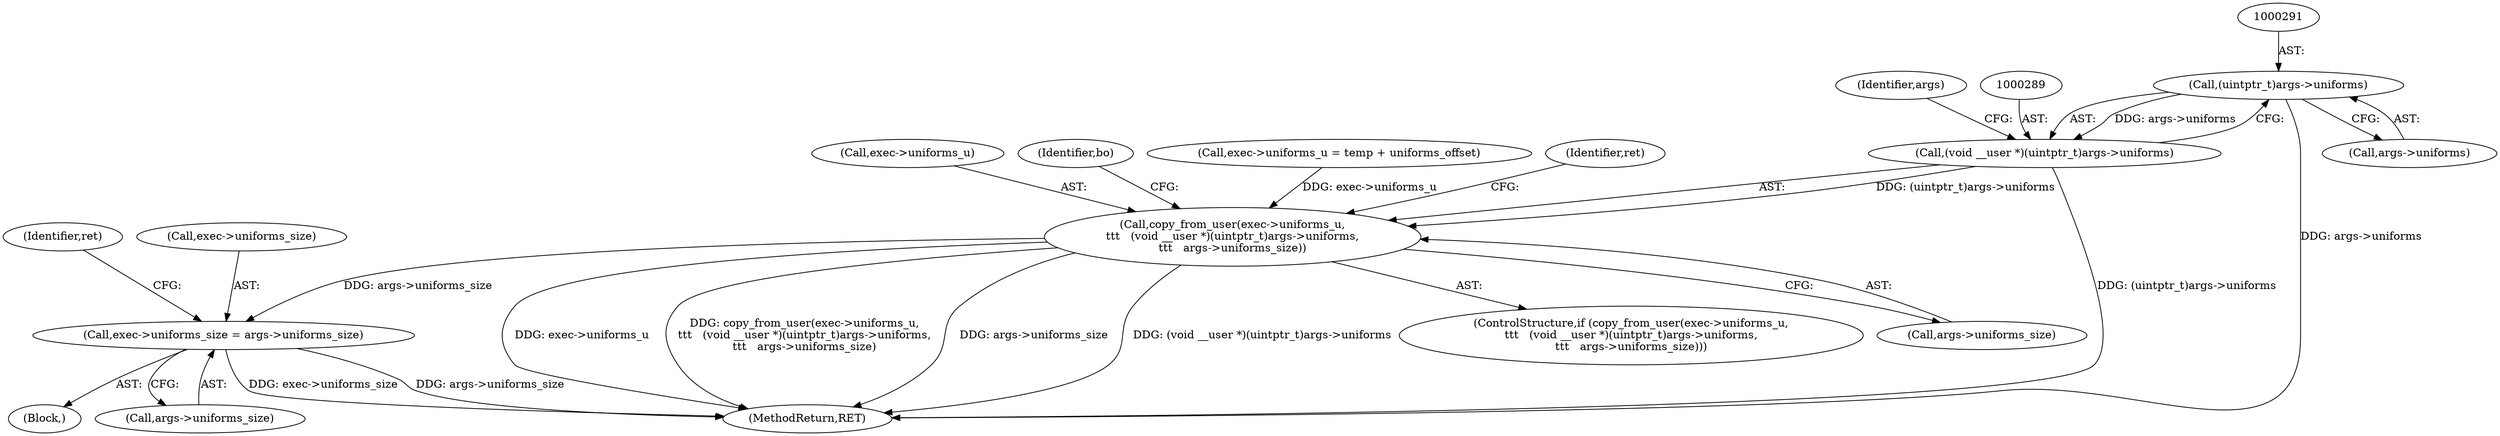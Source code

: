 digraph "0_linux_0f2ff82e11c86c05d051cae32b58226392d33bbf@pointer" {
"1000290" [label="(Call,(uintptr_t)args->uniforms)"];
"1000288" [label="(Call,(void __user *)(uintptr_t)args->uniforms)"];
"1000284" [label="(Call,copy_from_user(exec->uniforms_u,\n\t\t\t   (void __user *)(uintptr_t)args->uniforms,\n\t\t\t   args->uniforms_size))"];
"1000411" [label="(Call,exec->uniforms_size = args->uniforms_size)"];
"1000411" [label="(Call,exec->uniforms_size = args->uniforms_size)"];
"1000284" [label="(Call,copy_from_user(exec->uniforms_u,\n\t\t\t   (void __user *)(uintptr_t)args->uniforms,\n\t\t\t   args->uniforms_size))"];
"1000296" [label="(Identifier,args)"];
"1000456" [label="(MethodReturn,RET)"];
"1000105" [label="(Block,)"];
"1000285" [label="(Call,exec->uniforms_u)"];
"1000288" [label="(Call,(void __user *)(uintptr_t)args->uniforms)"];
"1000283" [label="(ControlStructure,if (copy_from_user(exec->uniforms_u,\n\t\t\t   (void __user *)(uintptr_t)args->uniforms,\n\t\t\t   args->uniforms_size)))"];
"1000305" [label="(Identifier,bo)"];
"1000295" [label="(Call,args->uniforms_size)"];
"1000290" [label="(Call,(uintptr_t)args->uniforms)"];
"1000419" [label="(Identifier,ret)"];
"1000415" [label="(Call,args->uniforms_size)"];
"1000222" [label="(Call,exec->uniforms_u = temp + uniforms_offset)"];
"1000412" [label="(Call,exec->uniforms_size)"];
"1000292" [label="(Call,args->uniforms)"];
"1000300" [label="(Identifier,ret)"];
"1000290" -> "1000288"  [label="AST: "];
"1000290" -> "1000292"  [label="CFG: "];
"1000291" -> "1000290"  [label="AST: "];
"1000292" -> "1000290"  [label="AST: "];
"1000288" -> "1000290"  [label="CFG: "];
"1000290" -> "1000456"  [label="DDG: args->uniforms"];
"1000290" -> "1000288"  [label="DDG: args->uniforms"];
"1000288" -> "1000284"  [label="AST: "];
"1000289" -> "1000288"  [label="AST: "];
"1000296" -> "1000288"  [label="CFG: "];
"1000288" -> "1000456"  [label="DDG: (uintptr_t)args->uniforms"];
"1000288" -> "1000284"  [label="DDG: (uintptr_t)args->uniforms"];
"1000284" -> "1000283"  [label="AST: "];
"1000284" -> "1000295"  [label="CFG: "];
"1000285" -> "1000284"  [label="AST: "];
"1000295" -> "1000284"  [label="AST: "];
"1000300" -> "1000284"  [label="CFG: "];
"1000305" -> "1000284"  [label="CFG: "];
"1000284" -> "1000456"  [label="DDG: exec->uniforms_u"];
"1000284" -> "1000456"  [label="DDG: copy_from_user(exec->uniforms_u,\n\t\t\t   (void __user *)(uintptr_t)args->uniforms,\n\t\t\t   args->uniforms_size)"];
"1000284" -> "1000456"  [label="DDG: args->uniforms_size"];
"1000284" -> "1000456"  [label="DDG: (void __user *)(uintptr_t)args->uniforms"];
"1000222" -> "1000284"  [label="DDG: exec->uniforms_u"];
"1000284" -> "1000411"  [label="DDG: args->uniforms_size"];
"1000411" -> "1000105"  [label="AST: "];
"1000411" -> "1000415"  [label="CFG: "];
"1000412" -> "1000411"  [label="AST: "];
"1000415" -> "1000411"  [label="AST: "];
"1000419" -> "1000411"  [label="CFG: "];
"1000411" -> "1000456"  [label="DDG: exec->uniforms_size"];
"1000411" -> "1000456"  [label="DDG: args->uniforms_size"];
}
